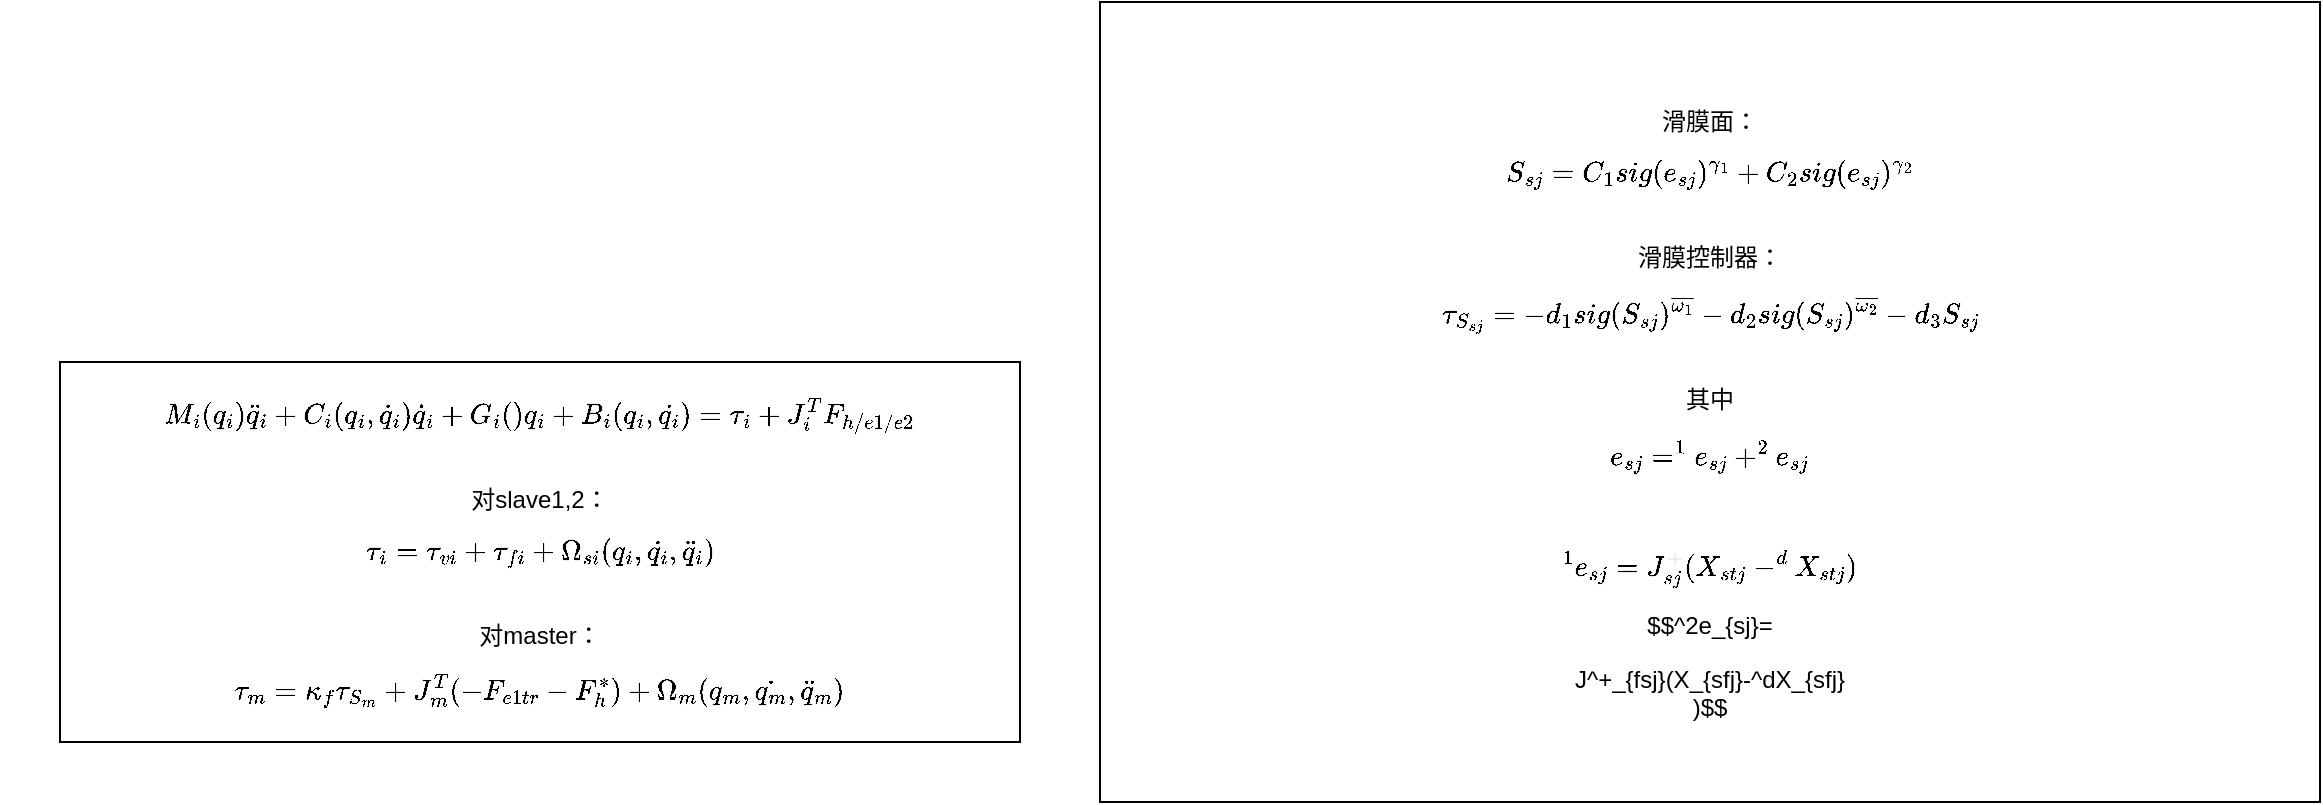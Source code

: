<mxfile version="22.1.17" type="github">
  <diagram name="第 1 页" id="P_fQ2WuIPNBgrpiUpPbC">
    <mxGraphModel dx="1221" dy="5299" grid="1" gridSize="10" guides="1" tooltips="1" connect="1" arrows="1" fold="1" page="1" pageScale="1" pageWidth="3300" pageHeight="4681" math="1" shadow="0">
      <root>
        <mxCell id="0" />
        <mxCell id="1" parent="0" />
        <mxCell id="e8ZI6Lg5yfZCw3XqL3-c-1" value="$$M_i(q_i)\ddot{q}_i+C_i(q_i,\dot{q}_i)\dot{q}_i+G_i()q_i+B_i(q_i,\dot{q_i})=\tau_i+J^T_iF_{h/e1/e2}$$&lt;br&gt;对slave1,2：$$\tau_i=\tau_{vi}+\tau_{fi}+\Omega_{si}(q_i,\dot{q_i},\ddot{q}_i)$$&lt;br&gt;对master：$$\tau_m=\kappa_f\tau_{S_m}+J^T_m(-F_{e1tr}-F^*_h)+\Omega_{m}(q_m,\dot{q_m},\ddot{q}_m)$$" style="rounded=0;whiteSpace=wrap;html=1;" vertex="1" parent="1">
          <mxGeometry x="50" y="170" width="480" height="190" as="geometry" />
        </mxCell>
        <mxCell id="e8ZI6Lg5yfZCw3XqL3-c-2" value="&lt;p style=&quot;line-height: 120%;&quot;&gt;&lt;font style=&quot;font-size: 12px;&quot;&gt;滑膜面：$$S_{sj}=C_1sig(e_{sj})^{\gamma_1}+C_2sig(e_{sj})^{\gamma_2}$$&lt;br&gt;滑膜控制器：$$\tau_{S_{sj}}=-d_1sig(S_{sj}&lt;br&gt;)^{\overline{\omega_1}}-d_2sig(S_{sj}&lt;br&gt;)^{\overline{\omega_2}}&lt;br&gt;-d_3S_{sj}&lt;br&gt;$$&lt;br&gt;其中$$e_{sj}=^1e_{sj}+^2e_{sj}&lt;br&gt;$$&lt;br&gt;$$^1e_{sj}=J^+_{sj}(X_{stj}-^dX_{stj}&lt;br&gt;)$$&lt;/font&gt;&lt;/p&gt;&lt;p style=&quot;line-height: 120%;&quot;&gt;&lt;font style=&quot;font-size: 12px;&quot;&gt;$$&lt;/font&gt;^2e_{sj}=&lt;/p&gt;J^+_{fsj}(X_{sfj}-^dX_{sfj}&lt;br style=&quot;border-color: var(--border-color);&quot;&gt;)&lt;span style=&quot;background-color: initial;&quot;&gt;$$&lt;/span&gt;" style="rounded=0;whiteSpace=wrap;html=1;spacing=0;" vertex="1" parent="1">
          <mxGeometry x="570" y="-10" width="610" height="400" as="geometry" />
        </mxCell>
      </root>
    </mxGraphModel>
  </diagram>
</mxfile>
